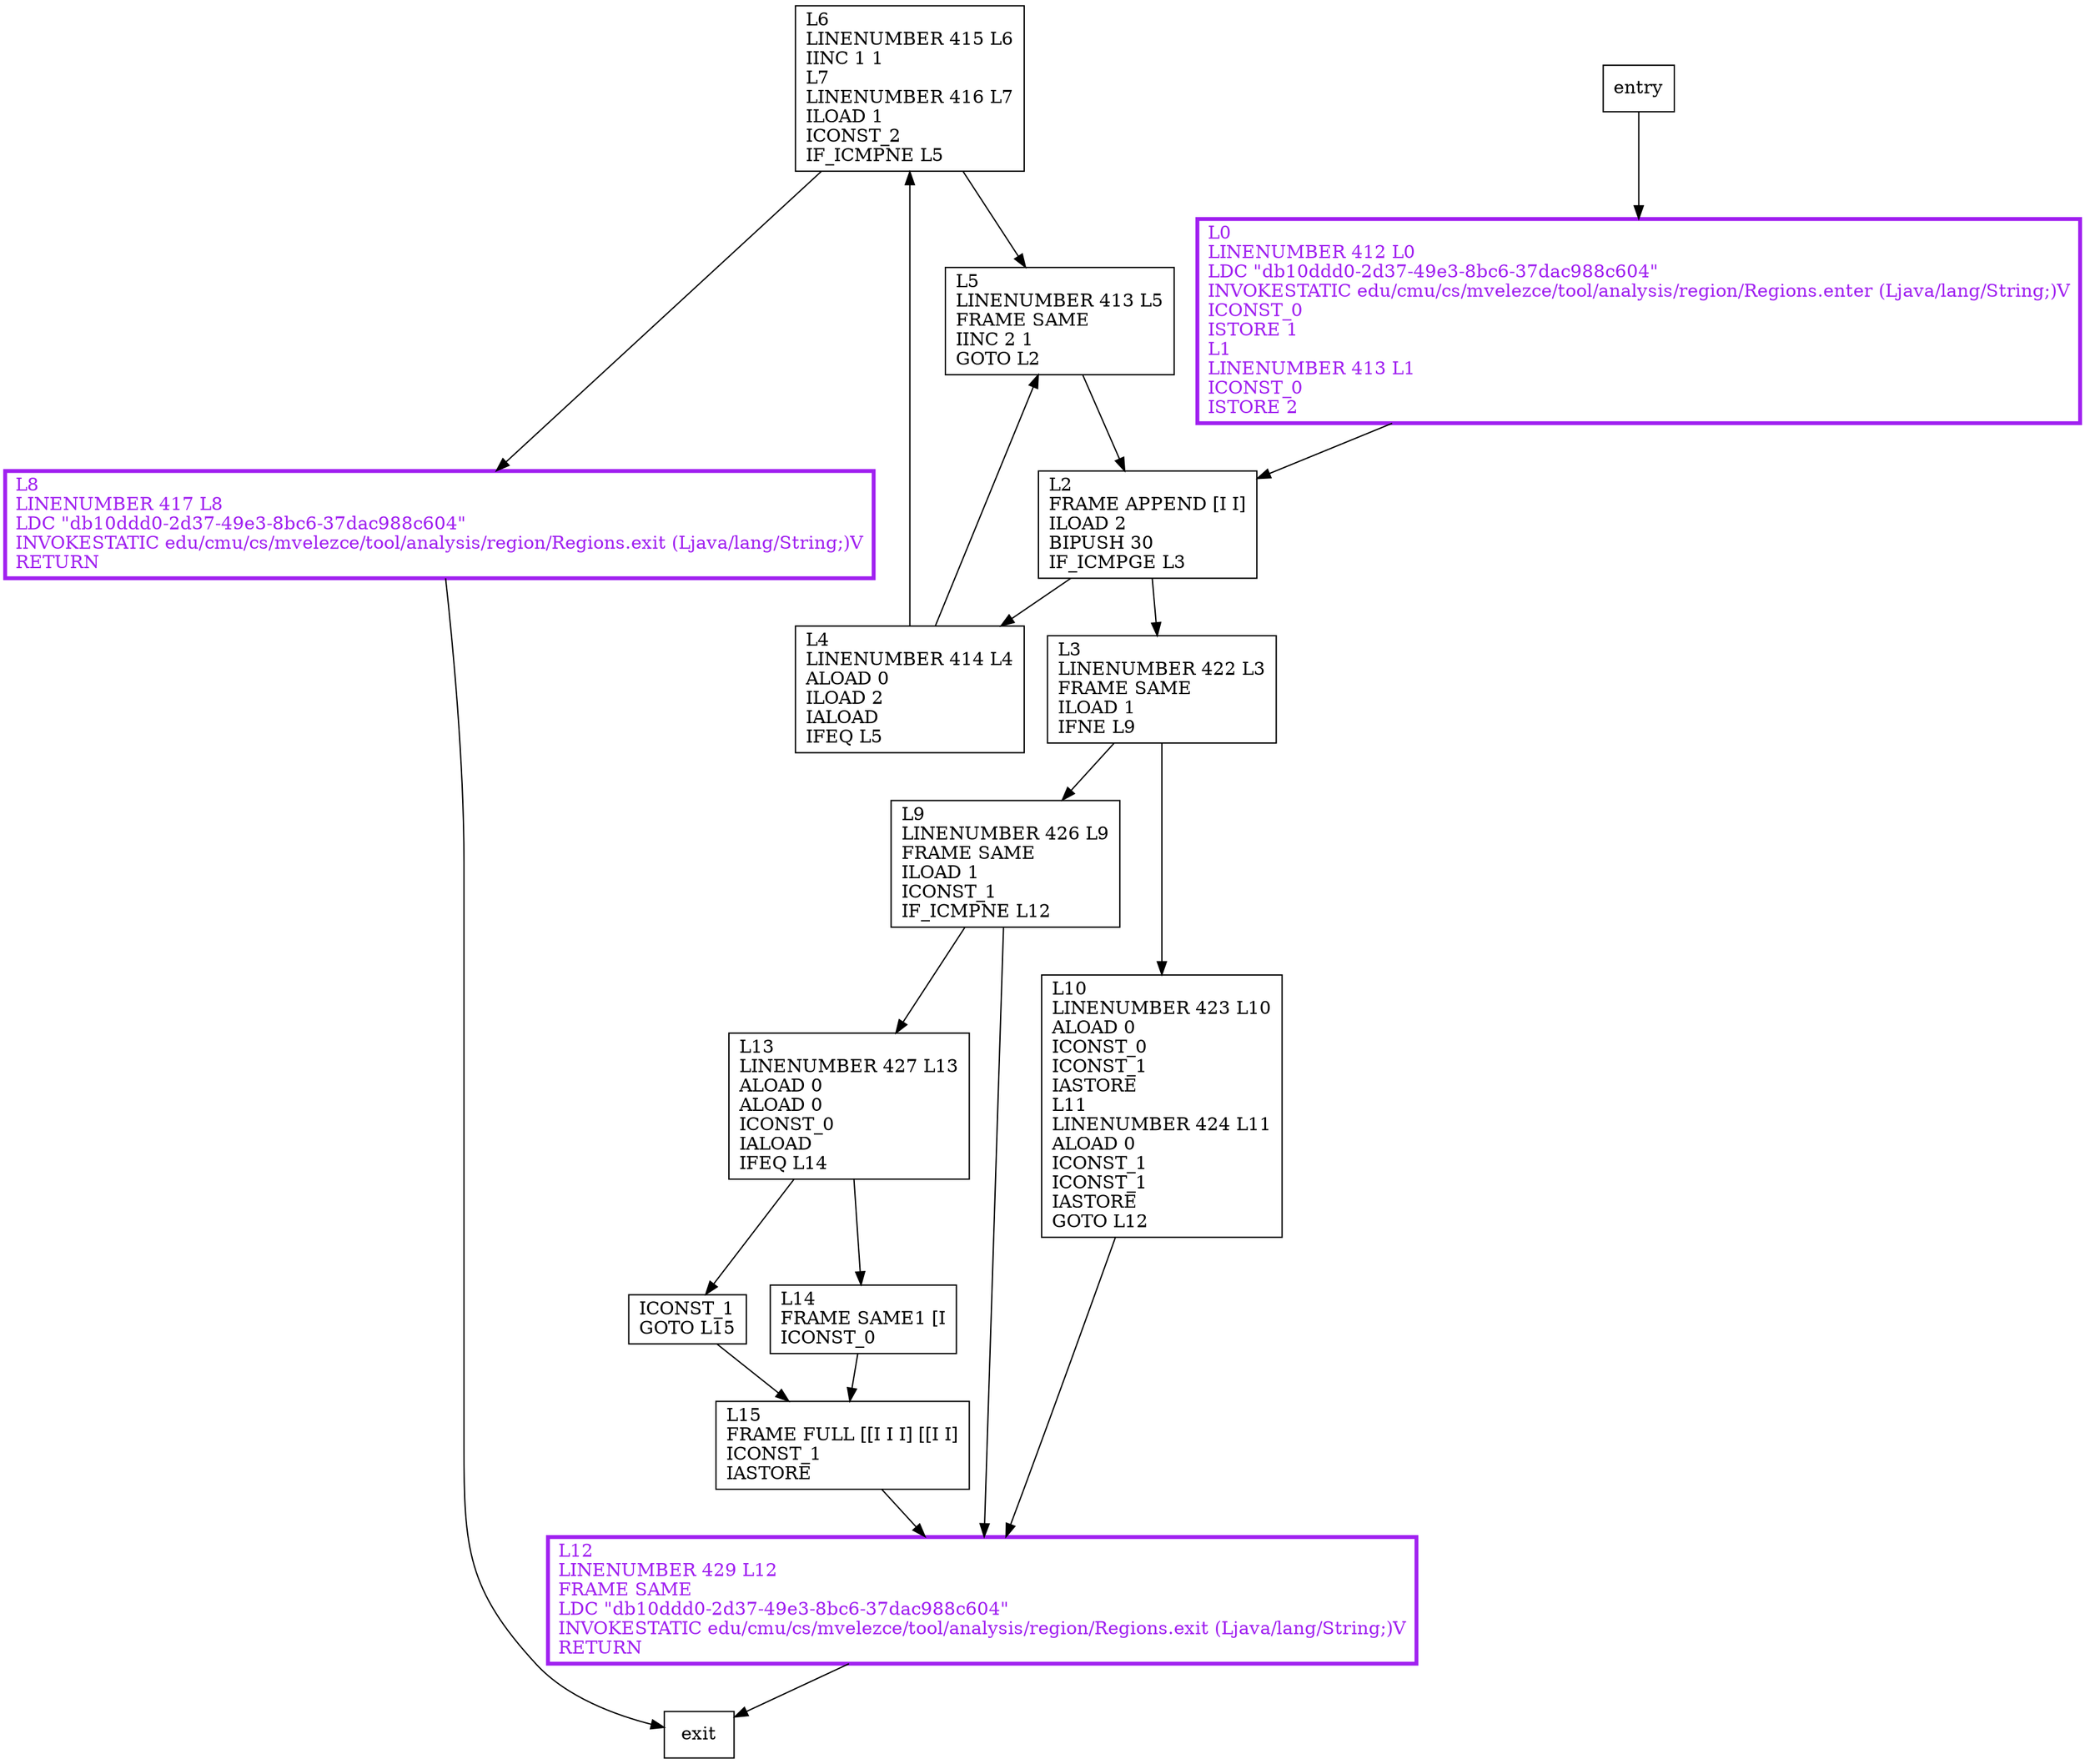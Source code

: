 digraph patchDistanceCodesForBuggyDecoders {
node [shape=record];
1075330541 [label="L6\lLINENUMBER 415 L6\lIINC 1 1\lL7\lLINENUMBER 416 L7\lILOAD 1\lICONST_2\lIF_ICMPNE L5\l"];
1718171891 [label="L10\lLINENUMBER 423 L10\lALOAD 0\lICONST_0\lICONST_1\lIASTORE\lL11\lLINENUMBER 424 L11\lALOAD 0\lICONST_1\lICONST_1\lIASTORE\lGOTO L12\l"];
811498699 [label="L12\lLINENUMBER 429 L12\lFRAME SAME\lLDC \"db10ddd0-2d37-49e3-8bc6-37dac988c604\"\lINVOKESTATIC edu/cmu/cs/mvelezce/tool/analysis/region/Regions.exit (Ljava/lang/String;)V\lRETURN\l"];
1723980561 [label="L15\lFRAME FULL [[I I I] [[I I]\lICONST_1\lIASTORE\l"];
171662413 [label="L14\lFRAME SAME1 [I\lICONST_0\l"];
1411850133 [label="L3\lLINENUMBER 422 L3\lFRAME SAME\lILOAD 1\lIFNE L9\l"];
285880850 [label="L13\lLINENUMBER 427 L13\lALOAD 0\lALOAD 0\lICONST_0\lIALOAD\lIFEQ L14\l"];
286271652 [label="L5\lLINENUMBER 413 L5\lFRAME SAME\lIINC 2 1\lGOTO L2\l"];
308831781 [label="L0\lLINENUMBER 412 L0\lLDC \"db10ddd0-2d37-49e3-8bc6-37dac988c604\"\lINVOKESTATIC edu/cmu/cs/mvelezce/tool/analysis/region/Regions.enter (Ljava/lang/String;)V\lICONST_0\lISTORE 1\lL1\lLINENUMBER 413 L1\lICONST_0\lISTORE 2\l"];
749689292 [label="L8\lLINENUMBER 417 L8\lLDC \"db10ddd0-2d37-49e3-8bc6-37dac988c604\"\lINVOKESTATIC edu/cmu/cs/mvelezce/tool/analysis/region/Regions.exit (Ljava/lang/String;)V\lRETURN\l"];
2010830335 [label="L2\lFRAME APPEND [I I]\lILOAD 2\lBIPUSH 30\lIF_ICMPGE L3\l"];
1730123432 [label="L9\lLINENUMBER 426 L9\lFRAME SAME\lILOAD 1\lICONST_1\lIF_ICMPNE L12\l"];
624579417 [label="ICONST_1\lGOTO L15\l"];
1255288705 [label="L4\lLINENUMBER 414 L4\lALOAD 0\lILOAD 2\lIALOAD\lIFEQ L5\l"];
entry;
exit;
1075330541 -> 286271652;
1075330541 -> 749689292;
1718171891 -> 811498699;
811498699 -> exit;
1723980561 -> 811498699;
171662413 -> 1723980561;
entry -> 308831781;
1411850133 -> 1718171891;
1411850133 -> 1730123432;
285880850 -> 624579417;
285880850 -> 171662413;
286271652 -> 2010830335;
308831781 -> 2010830335;
749689292 -> exit;
2010830335 -> 1411850133;
2010830335 -> 1255288705;
1730123432 -> 285880850;
1730123432 -> 811498699;
624579417 -> 1723980561;
1255288705 -> 1075330541;
1255288705 -> 286271652;
811498699[fontcolor="purple", penwidth=3, color="purple"];
308831781[fontcolor="purple", penwidth=3, color="purple"];
749689292[fontcolor="purple", penwidth=3, color="purple"];
}
